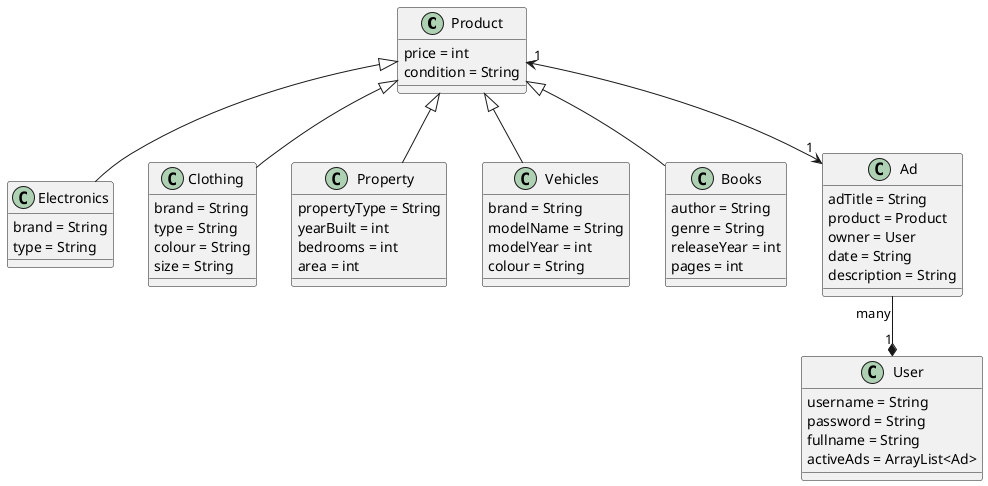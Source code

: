 @startuml ClassDiagram
class Product

Product : price = int
Product : condition = String

Product <|-- Electronics
Electronics : brand = String
Electronics : type = String

Product <|-- Clothing
Clothing : brand = String
Clothing : type = String
Clothing : colour = String
Clothing : size = String

Product <|-- Property 
Property : propertyType = String
Property : yearBuilt = int
Property : bedrooms = int
Property : area = int

Product <|-- Vehicles
Vehicles : brand = String
Vehicles : modelName = String
Vehicles : modelYear = int
Vehicles : colour = String

Product <|-- Books
Books : author = String
Books : genre = String
Books : releaseYear = int
Books : pages = int

Product "1"<-->"1" Ad
Ad : adTitle = String
Ad : product = Product
Ad : owner = User
Ad : date = String
Ad : description = String

Ad "many"--*"1" User
User : username = String
User : password = String
User : fullname = String
User : activeAds = ArrayList<Ad>

@enduml
